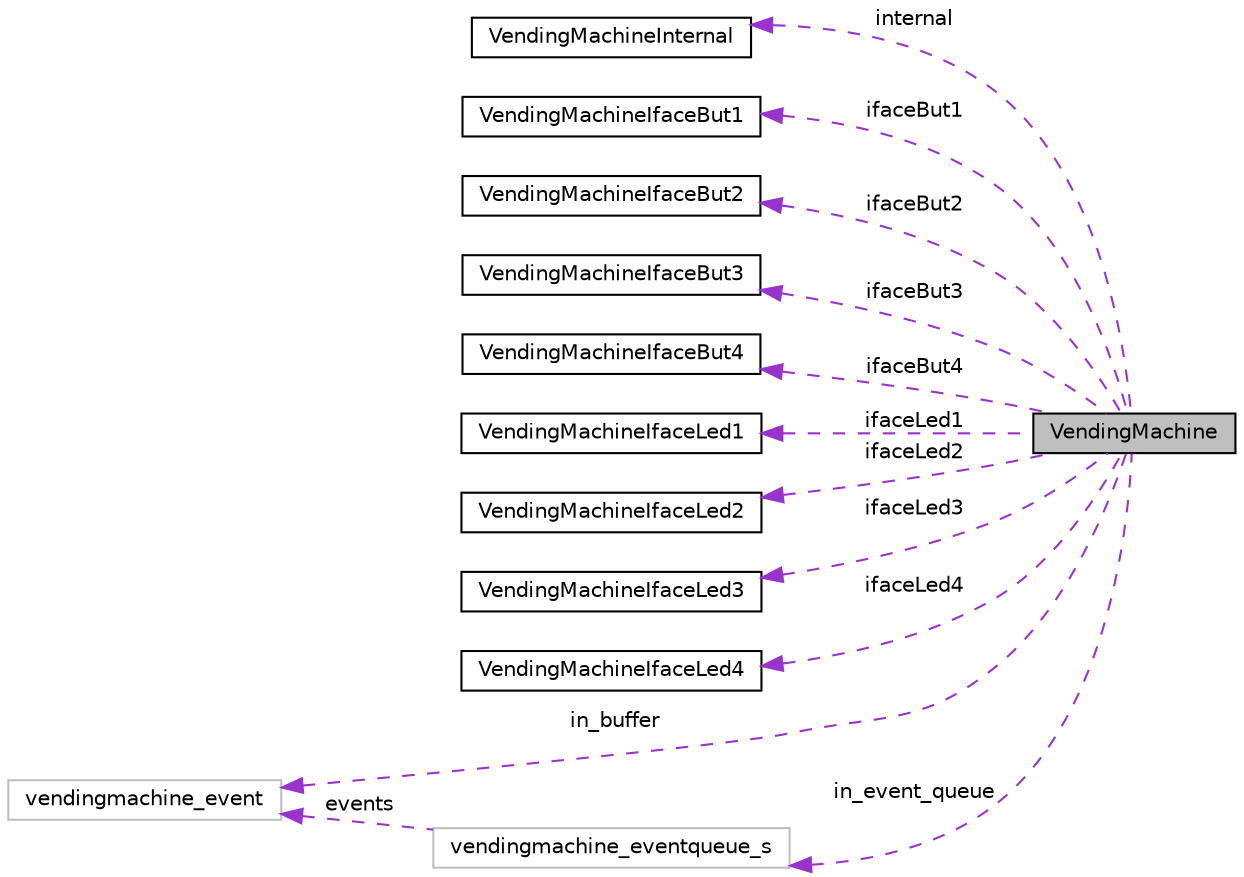 digraph "VendingMachine"
{
 // LATEX_PDF_SIZE
  edge [fontname="Helvetica",fontsize="10",labelfontname="Helvetica",labelfontsize="10"];
  node [fontname="Helvetica",fontsize="10",shape=record];
  rankdir="LR";
  Node1 [label="VendingMachine",height=0.2,width=0.4,color="black", fillcolor="grey75", style="filled", fontcolor="black",tooltip=" "];
  Node2 -> Node1 [dir="back",color="darkorchid3",fontsize="10",style="dashed",label=" internal" ,fontname="Helvetica"];
  Node2 [label="VendingMachineInternal",height=0.2,width=0.4,color="black", fillcolor="white", style="filled",URL="$structVendingMachineInternal.html",tooltip=" "];
  Node3 -> Node1 [dir="back",color="darkorchid3",fontsize="10",style="dashed",label=" ifaceBut1" ,fontname="Helvetica"];
  Node3 [label="VendingMachineIfaceBut1",height=0.2,width=0.4,color="black", fillcolor="white", style="filled",URL="$structVendingMachineIfaceBut1.html",tooltip=" "];
  Node4 -> Node1 [dir="back",color="darkorchid3",fontsize="10",style="dashed",label=" ifaceBut2" ,fontname="Helvetica"];
  Node4 [label="VendingMachineIfaceBut2",height=0.2,width=0.4,color="black", fillcolor="white", style="filled",URL="$structVendingMachineIfaceBut2.html",tooltip=" "];
  Node5 -> Node1 [dir="back",color="darkorchid3",fontsize="10",style="dashed",label=" ifaceBut3" ,fontname="Helvetica"];
  Node5 [label="VendingMachineIfaceBut3",height=0.2,width=0.4,color="black", fillcolor="white", style="filled",URL="$structVendingMachineIfaceBut3.html",tooltip=" "];
  Node6 -> Node1 [dir="back",color="darkorchid3",fontsize="10",style="dashed",label=" ifaceBut4" ,fontname="Helvetica"];
  Node6 [label="VendingMachineIfaceBut4",height=0.2,width=0.4,color="black", fillcolor="white", style="filled",URL="$structVendingMachineIfaceBut4.html",tooltip=" "];
  Node7 -> Node1 [dir="back",color="darkorchid3",fontsize="10",style="dashed",label=" ifaceLed1" ,fontname="Helvetica"];
  Node7 [label="VendingMachineIfaceLed1",height=0.2,width=0.4,color="black", fillcolor="white", style="filled",URL="$structVendingMachineIfaceLed1.html",tooltip=" "];
  Node8 -> Node1 [dir="back",color="darkorchid3",fontsize="10",style="dashed",label=" ifaceLed2" ,fontname="Helvetica"];
  Node8 [label="VendingMachineIfaceLed2",height=0.2,width=0.4,color="black", fillcolor="white", style="filled",URL="$structVendingMachineIfaceLed2.html",tooltip=" "];
  Node9 -> Node1 [dir="back",color="darkorchid3",fontsize="10",style="dashed",label=" ifaceLed3" ,fontname="Helvetica"];
  Node9 [label="VendingMachineIfaceLed3",height=0.2,width=0.4,color="black", fillcolor="white", style="filled",URL="$structVendingMachineIfaceLed3.html",tooltip=" "];
  Node10 -> Node1 [dir="back",color="darkorchid3",fontsize="10",style="dashed",label=" ifaceLed4" ,fontname="Helvetica"];
  Node10 [label="VendingMachineIfaceLed4",height=0.2,width=0.4,color="black", fillcolor="white", style="filled",URL="$structVendingMachineIfaceLed4.html",tooltip=" "];
  Node11 -> Node1 [dir="back",color="darkorchid3",fontsize="10",style="dashed",label=" in_event_queue" ,fontname="Helvetica"];
  Node11 [label="vendingmachine_eventqueue_s",height=0.2,width=0.4,color="grey75", fillcolor="white", style="filled",URL="$structvendingmachine__eventqueue__s.html",tooltip=" "];
  Node12 -> Node11 [dir="back",color="darkorchid3",fontsize="10",style="dashed",label=" events" ,fontname="Helvetica"];
  Node12 [label="vendingmachine_event",height=0.2,width=0.4,color="grey75", fillcolor="white", style="filled",URL="$structvendingmachine__event.html",tooltip=" "];
  Node12 -> Node1 [dir="back",color="darkorchid3",fontsize="10",style="dashed",label=" in_buffer" ,fontname="Helvetica"];
}
